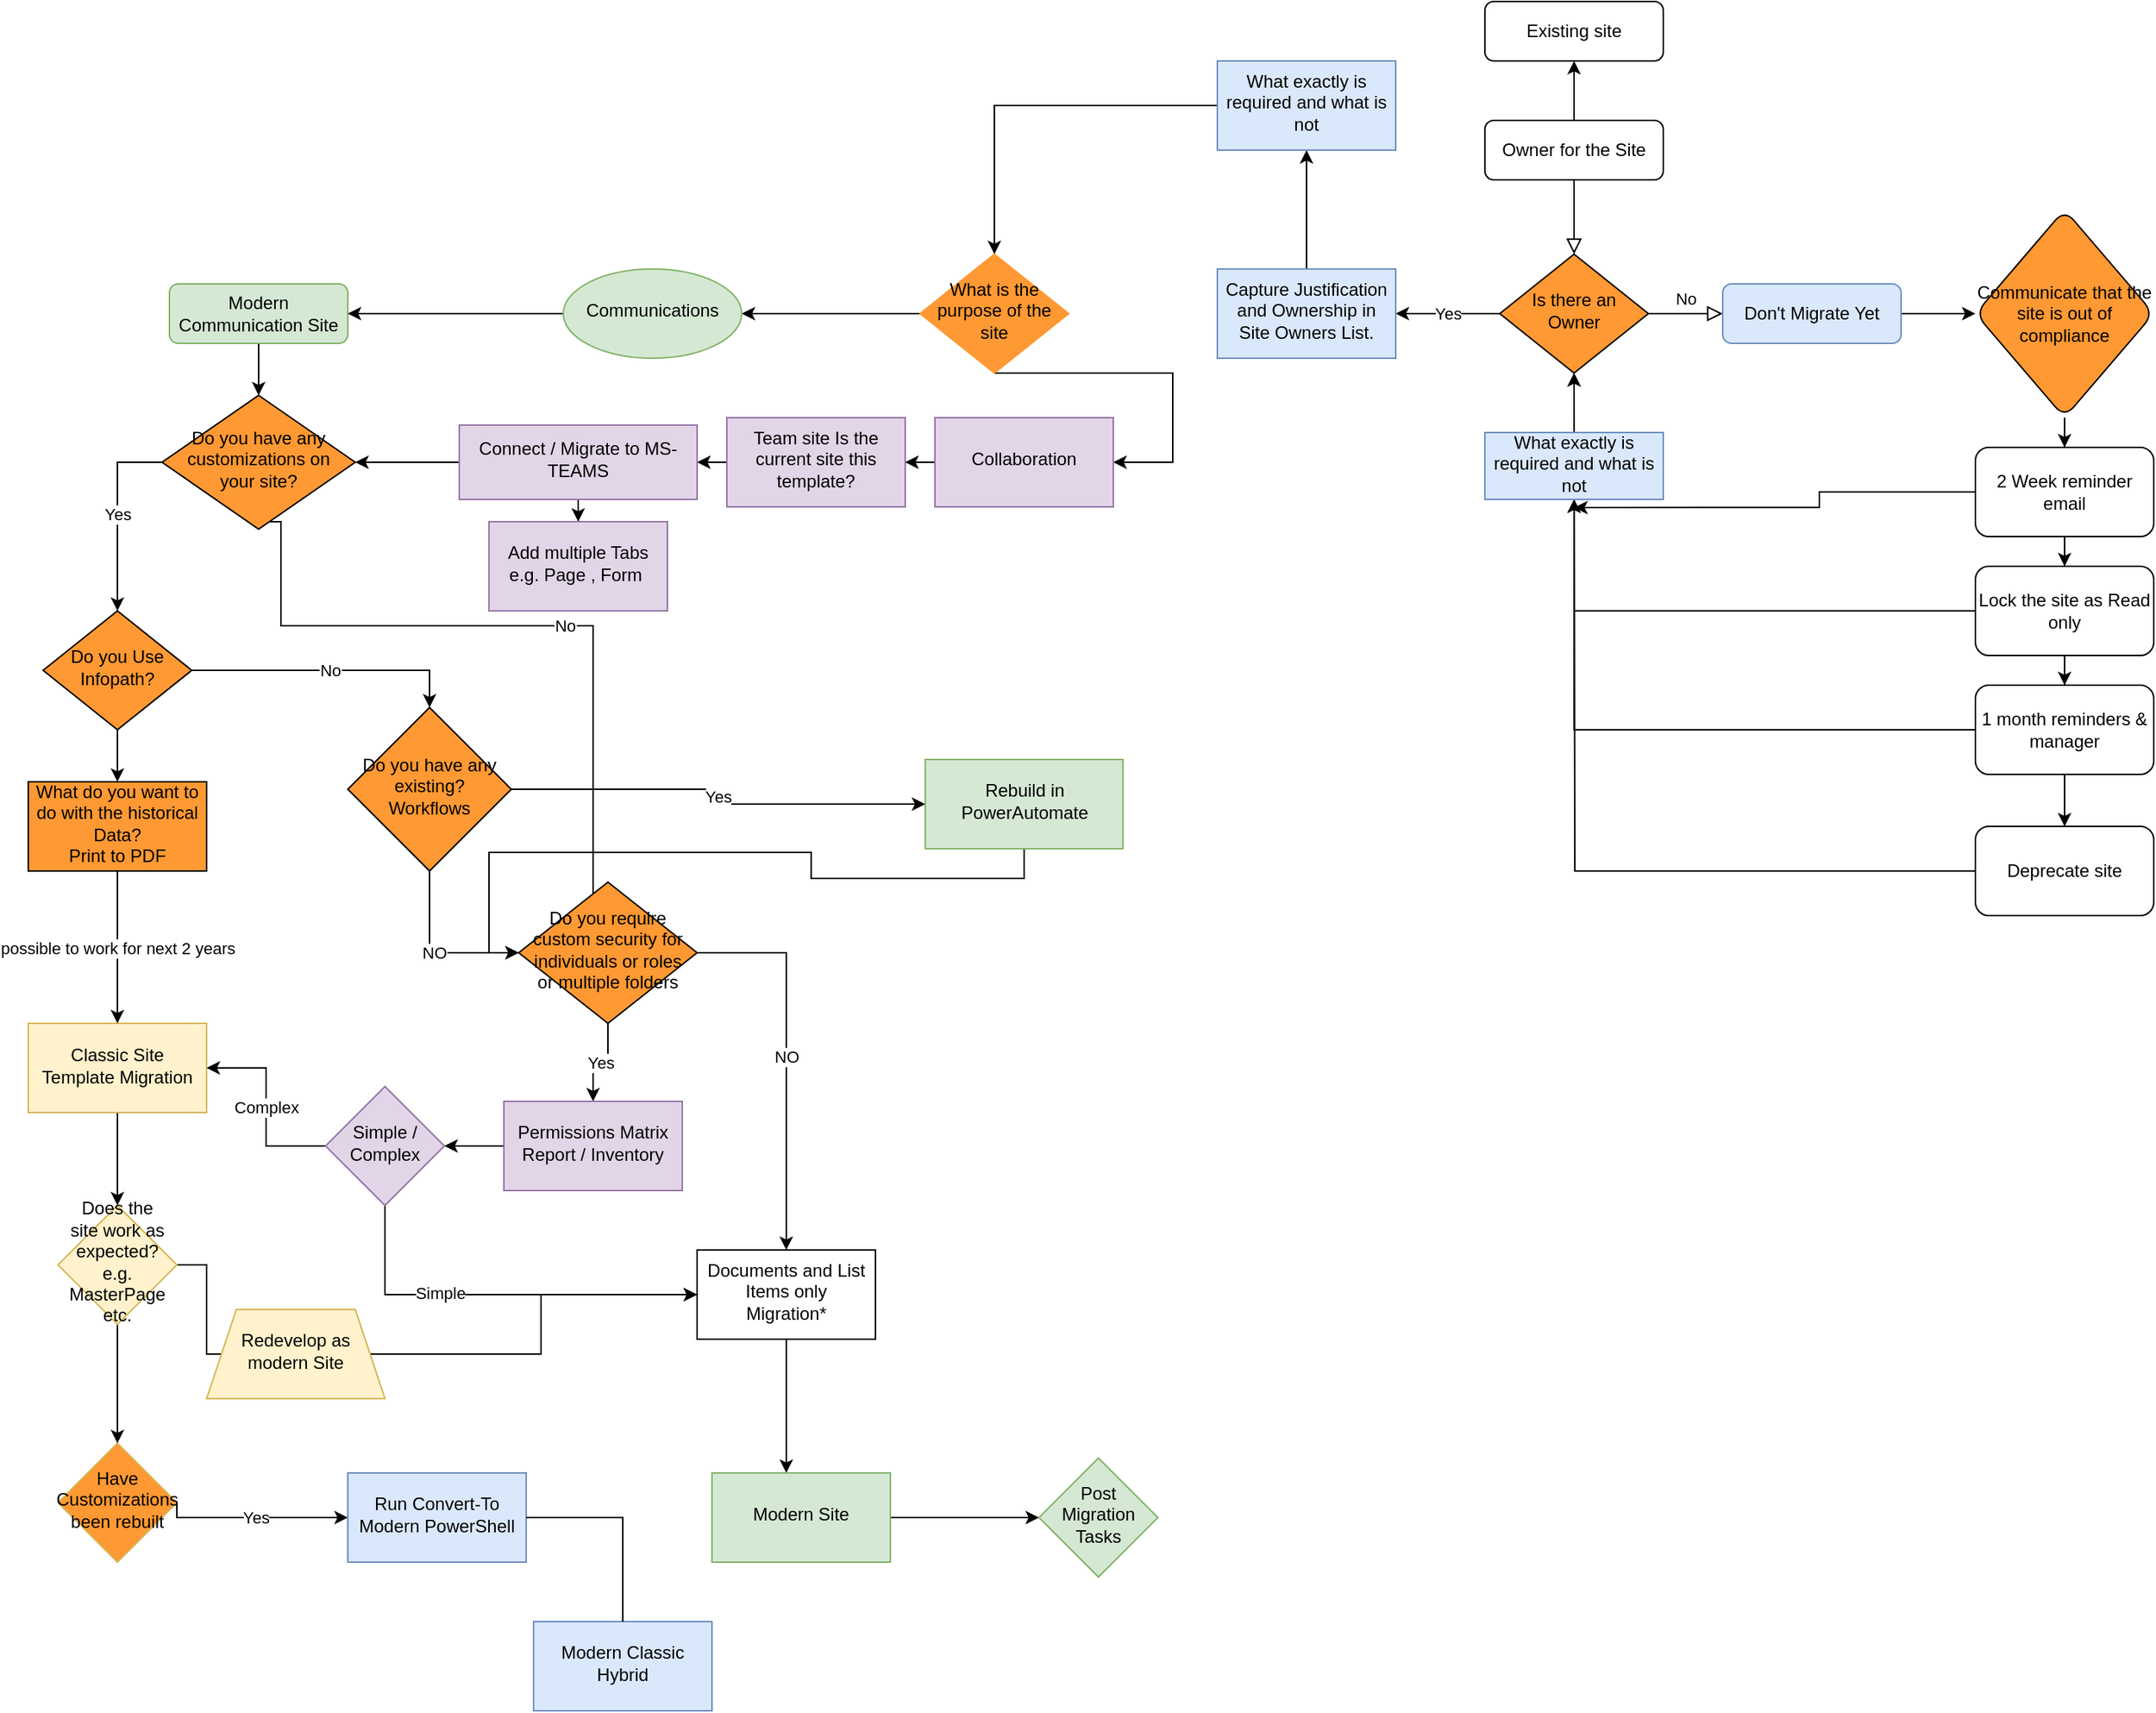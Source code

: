 <mxfile version="20.0.1" type="github">
  <diagram id="C5RBs43oDa-KdzZeNtuy" name="Page-1">
    <mxGraphModel dx="3115" dy="530" grid="1" gridSize="10" guides="1" tooltips="1" connect="1" arrows="1" fold="1" page="1" pageScale="1" pageWidth="827" pageHeight="1169" math="0" shadow="0">
      <root>
        <mxCell id="WIyWlLk6GJQsqaUBKTNV-0" />
        <mxCell id="WIyWlLk6GJQsqaUBKTNV-1" parent="WIyWlLk6GJQsqaUBKTNV-0" />
        <mxCell id="WIyWlLk6GJQsqaUBKTNV-2" value="" style="rounded=0;html=1;jettySize=auto;orthogonalLoop=1;fontSize=11;endArrow=block;endFill=0;endSize=8;strokeWidth=1;shadow=0;labelBackgroundColor=none;edgeStyle=orthogonalEdgeStyle;" parent="WIyWlLk6GJQsqaUBKTNV-1" source="WIyWlLk6GJQsqaUBKTNV-3" target="WIyWlLk6GJQsqaUBKTNV-6" edge="1">
          <mxGeometry relative="1" as="geometry" />
        </mxCell>
        <mxCell id="WFgXaqNdC1Ujew3TNshF-43" value="" style="edgeStyle=orthogonalEdgeStyle;rounded=0;orthogonalLoop=1;jettySize=auto;html=1;" edge="1" parent="WIyWlLk6GJQsqaUBKTNV-1" source="WIyWlLk6GJQsqaUBKTNV-3" target="WFgXaqNdC1Ujew3TNshF-42">
          <mxGeometry relative="1" as="geometry" />
        </mxCell>
        <mxCell id="WIyWlLk6GJQsqaUBKTNV-3" value="Owner for the Site" style="rounded=1;whiteSpace=wrap;html=1;fontSize=12;glass=0;strokeWidth=1;shadow=0;" parent="WIyWlLk6GJQsqaUBKTNV-1" vertex="1">
          <mxGeometry x="160" y="80" width="120" height="40" as="geometry" />
        </mxCell>
        <mxCell id="WIyWlLk6GJQsqaUBKTNV-5" value="No" style="edgeStyle=orthogonalEdgeStyle;rounded=0;html=1;jettySize=auto;orthogonalLoop=1;fontSize=11;endArrow=block;endFill=0;endSize=8;strokeWidth=1;shadow=0;labelBackgroundColor=none;" parent="WIyWlLk6GJQsqaUBKTNV-1" source="WIyWlLk6GJQsqaUBKTNV-6" target="WIyWlLk6GJQsqaUBKTNV-7" edge="1">
          <mxGeometry y="10" relative="1" as="geometry">
            <mxPoint as="offset" />
          </mxGeometry>
        </mxCell>
        <mxCell id="WFgXaqNdC1Ujew3TNshF-25" value="Yes" style="edgeStyle=orthogonalEdgeStyle;rounded=0;orthogonalLoop=1;jettySize=auto;html=1;" edge="1" parent="WIyWlLk6GJQsqaUBKTNV-1" source="WIyWlLk6GJQsqaUBKTNV-6" target="WFgXaqNdC1Ujew3TNshF-24">
          <mxGeometry relative="1" as="geometry" />
        </mxCell>
        <mxCell id="WIyWlLk6GJQsqaUBKTNV-6" value="Is there an Owner" style="rhombus;whiteSpace=wrap;html=1;shadow=0;fontFamily=Helvetica;fontSize=12;align=center;strokeWidth=1;spacing=6;spacingTop=-4;fillColor=#FF9933;fontColor=#000000;" parent="WIyWlLk6GJQsqaUBKTNV-1" vertex="1">
          <mxGeometry x="170" y="170" width="100" height="80" as="geometry" />
        </mxCell>
        <mxCell id="WFgXaqNdC1Ujew3TNshF-27" value="" style="edgeStyle=orthogonalEdgeStyle;rounded=0;orthogonalLoop=1;jettySize=auto;html=1;" edge="1" parent="WIyWlLk6GJQsqaUBKTNV-1" source="WIyWlLk6GJQsqaUBKTNV-7" target="WFgXaqNdC1Ujew3TNshF-26">
          <mxGeometry relative="1" as="geometry" />
        </mxCell>
        <mxCell id="WIyWlLk6GJQsqaUBKTNV-7" value="Don&#39;t Migrate Yet" style="rounded=1;whiteSpace=wrap;html=1;fontSize=12;glass=0;strokeWidth=1;shadow=0;fillColor=#dae8fc;strokeColor=#6c8ebf;" parent="WIyWlLk6GJQsqaUBKTNV-1" vertex="1">
          <mxGeometry x="320" y="190" width="120" height="40" as="geometry" />
        </mxCell>
        <mxCell id="WFgXaqNdC1Ujew3TNshF-46" style="edgeStyle=orthogonalEdgeStyle;rounded=0;orthogonalLoop=1;jettySize=auto;html=1;entryX=0.5;entryY=0;entryDx=0;entryDy=0;" edge="1" parent="WIyWlLk6GJQsqaUBKTNV-1" source="WIyWlLk6GJQsqaUBKTNV-12" target="WFgXaqNdC1Ujew3TNshF-13">
          <mxGeometry relative="1" as="geometry" />
        </mxCell>
        <mxCell id="WIyWlLk6GJQsqaUBKTNV-12" value="Modern Communication Site" style="rounded=1;whiteSpace=wrap;html=1;fontSize=12;glass=0;strokeWidth=1;shadow=0;fillColor=#d5e8d4;strokeColor=#82b366;" parent="WIyWlLk6GJQsqaUBKTNV-1" vertex="1">
          <mxGeometry x="-725" y="190" width="120" height="40" as="geometry" />
        </mxCell>
        <mxCell id="WFgXaqNdC1Ujew3TNshF-108" value="" style="edgeStyle=orthogonalEdgeStyle;rounded=0;orthogonalLoop=1;jettySize=auto;html=1;fontColor=#000000;" edge="1" parent="WIyWlLk6GJQsqaUBKTNV-1" source="WFgXaqNdC1Ujew3TNshF-0" target="WFgXaqNdC1Ujew3TNshF-107">
          <mxGeometry relative="1" as="geometry" />
        </mxCell>
        <mxCell id="WFgXaqNdC1Ujew3TNshF-0" value="Classic Site Template Migration" style="whiteSpace=wrap;html=1;shadow=0;strokeWidth=1;spacing=6;spacingTop=-4;fillColor=#fff2cc;strokeColor=#d6b656;" vertex="1" parent="WIyWlLk6GJQsqaUBKTNV-1">
          <mxGeometry x="-820" y="687.5" width="120" height="60" as="geometry" />
        </mxCell>
        <mxCell id="WFgXaqNdC1Ujew3TNshF-50" value="No" style="edgeStyle=orthogonalEdgeStyle;rounded=0;orthogonalLoop=1;jettySize=auto;html=1;exitX=1;exitY=0.5;exitDx=0;exitDy=0;entryX=0.5;entryY=0;entryDx=0;entryDy=0;" edge="1" parent="WIyWlLk6GJQsqaUBKTNV-1" source="WFgXaqNdC1Ujew3TNshF-4" target="WFgXaqNdC1Ujew3TNshF-19">
          <mxGeometry relative="1" as="geometry" />
        </mxCell>
        <mxCell id="WFgXaqNdC1Ujew3TNshF-120" value="" style="edgeStyle=orthogonalEdgeStyle;rounded=0;orthogonalLoop=1;jettySize=auto;html=1;fontColor=#000000;" edge="1" parent="WIyWlLk6GJQsqaUBKTNV-1" source="WFgXaqNdC1Ujew3TNshF-4" target="WFgXaqNdC1Ujew3TNshF-119">
          <mxGeometry relative="1" as="geometry" />
        </mxCell>
        <mxCell id="WFgXaqNdC1Ujew3TNshF-4" value="Do you Use Infopath?" style="rhombus;whiteSpace=wrap;html=1;shadow=0;fontFamily=Helvetica;fontSize=12;align=center;strokeWidth=1;spacing=6;spacingTop=-4;fillColor=#FF9933;fontColor=#000000;" vertex="1" parent="WIyWlLk6GJQsqaUBKTNV-1">
          <mxGeometry x="-810" y="410" width="100" height="80" as="geometry" />
        </mxCell>
        <mxCell id="WFgXaqNdC1Ujew3TNshF-15" value="Yes" style="edgeStyle=orthogonalEdgeStyle;rounded=0;orthogonalLoop=1;jettySize=auto;html=1;entryX=0.5;entryY=0;entryDx=0;entryDy=0;exitX=0;exitY=0.5;exitDx=0;exitDy=0;" edge="1" parent="WIyWlLk6GJQsqaUBKTNV-1" source="WFgXaqNdC1Ujew3TNshF-13" target="WFgXaqNdC1Ujew3TNshF-4">
          <mxGeometry relative="1" as="geometry">
            <mxPoint x="-360" y="680" as="targetPoint" />
          </mxGeometry>
        </mxCell>
        <mxCell id="WFgXaqNdC1Ujew3TNshF-56" value="No" style="edgeStyle=orthogonalEdgeStyle;rounded=0;orthogonalLoop=1;jettySize=auto;html=1;exitX=0.5;exitY=1;exitDx=0;exitDy=0;entryX=1;entryY=0;entryDx=0;entryDy=0;" edge="1" parent="WIyWlLk6GJQsqaUBKTNV-1" source="WFgXaqNdC1Ujew3TNshF-13" target="WFgXaqNdC1Ujew3TNshF-55">
          <mxGeometry relative="1" as="geometry">
            <Array as="points">
              <mxPoint x="-665" y="350" />
              <mxPoint x="-650" y="350" />
              <mxPoint x="-650" y="420" />
              <mxPoint x="-440" y="420" />
              <mxPoint x="-440" y="629" />
            </Array>
          </mxGeometry>
        </mxCell>
        <mxCell id="WFgXaqNdC1Ujew3TNshF-13" value="Do you have any customizations on your site?" style="rhombus;whiteSpace=wrap;html=1;shadow=0;fontFamily=Helvetica;fontSize=12;align=center;strokeWidth=1;spacing=6;spacingTop=-4;fillColor=#FF9933;fontColor=#000000;" vertex="1" parent="WIyWlLk6GJQsqaUBKTNV-1">
          <mxGeometry x="-730" y="265" width="130" height="90" as="geometry" />
        </mxCell>
        <mxCell id="WFgXaqNdC1Ujew3TNshF-93" value="Yes" style="edgeStyle=orthogonalEdgeStyle;rounded=0;orthogonalLoop=1;jettySize=auto;html=1;exitX=1;exitY=0.5;exitDx=0;exitDy=0;fontColor=#000000;" edge="1" parent="WIyWlLk6GJQsqaUBKTNV-1" source="WFgXaqNdC1Ujew3TNshF-19" target="WFgXaqNdC1Ujew3TNshF-52">
          <mxGeometry relative="1" as="geometry" />
        </mxCell>
        <mxCell id="WFgXaqNdC1Ujew3TNshF-94" value="NO" style="edgeStyle=orthogonalEdgeStyle;rounded=0;orthogonalLoop=1;jettySize=auto;html=1;exitX=0.5;exitY=1;exitDx=0;exitDy=0;entryX=0;entryY=0.5;entryDx=0;entryDy=0;fontColor=#000000;" edge="1" parent="WIyWlLk6GJQsqaUBKTNV-1" source="WFgXaqNdC1Ujew3TNshF-19" target="WFgXaqNdC1Ujew3TNshF-55">
          <mxGeometry relative="1" as="geometry" />
        </mxCell>
        <mxCell id="WFgXaqNdC1Ujew3TNshF-19" value="Do you have any existing? Workflows" style="rhombus;whiteSpace=wrap;html=1;shadow=0;fontFamily=Helvetica;fontSize=12;align=center;strokeWidth=1;spacing=6;spacingTop=-4;fillColor=#FF9933;fontColor=#000000;" vertex="1" parent="WIyWlLk6GJQsqaUBKTNV-1">
          <mxGeometry x="-605" y="475" width="110" height="110" as="geometry" />
        </mxCell>
        <mxCell id="WFgXaqNdC1Ujew3TNshF-117" value="" style="edgeStyle=orthogonalEdgeStyle;rounded=0;orthogonalLoop=1;jettySize=auto;html=1;fontColor=#000000;" edge="1" parent="WIyWlLk6GJQsqaUBKTNV-1" source="WFgXaqNdC1Ujew3TNshF-24" target="WFgXaqNdC1Ujew3TNshF-116">
          <mxGeometry relative="1" as="geometry" />
        </mxCell>
        <mxCell id="WFgXaqNdC1Ujew3TNshF-24" value="Capture Justification and Ownership in Site Owners List." style="whiteSpace=wrap;html=1;shadow=0;strokeWidth=1;spacing=6;spacingTop=-4;fillColor=#dae8fc;strokeColor=#6c8ebf;" vertex="1" parent="WIyWlLk6GJQsqaUBKTNV-1">
          <mxGeometry x="-20" y="180" width="120" height="60" as="geometry" />
        </mxCell>
        <mxCell id="WFgXaqNdC1Ujew3TNshF-35" value="" style="edgeStyle=orthogonalEdgeStyle;rounded=0;orthogonalLoop=1;jettySize=auto;html=1;" edge="1" parent="WIyWlLk6GJQsqaUBKTNV-1" source="WFgXaqNdC1Ujew3TNshF-26" target="WFgXaqNdC1Ujew3TNshF-34">
          <mxGeometry relative="1" as="geometry" />
        </mxCell>
        <mxCell id="WFgXaqNdC1Ujew3TNshF-26" value="Communicate that the site is out of compliance" style="rhombus;whiteSpace=wrap;html=1;rounded=1;glass=0;strokeWidth=1;shadow=0;fillColor=#FF9933;fontColor=#000000;" vertex="1" parent="WIyWlLk6GJQsqaUBKTNV-1">
          <mxGeometry x="490" y="140" width="120" height="140" as="geometry" />
        </mxCell>
        <mxCell id="WFgXaqNdC1Ujew3TNshF-31" value="" style="edgeStyle=orthogonalEdgeStyle;rounded=0;orthogonalLoop=1;jettySize=auto;html=1;" edge="1" parent="WIyWlLk6GJQsqaUBKTNV-1" source="WFgXaqNdC1Ujew3TNshF-28" target="WFgXaqNdC1Ujew3TNshF-30">
          <mxGeometry relative="1" as="geometry" />
        </mxCell>
        <mxCell id="WFgXaqNdC1Ujew3TNshF-33" value="" style="edgeStyle=orthogonalEdgeStyle;rounded=0;orthogonalLoop=1;jettySize=auto;html=1;" edge="1" parent="WIyWlLk6GJQsqaUBKTNV-1" source="WFgXaqNdC1Ujew3TNshF-28" target="WFgXaqNdC1Ujew3TNshF-32">
          <mxGeometry relative="1" as="geometry">
            <Array as="points">
              <mxPoint x="-50" y="250" />
            </Array>
          </mxGeometry>
        </mxCell>
        <mxCell id="WFgXaqNdC1Ujew3TNshF-28" value="What is the purpose of the site" style="rhombus;whiteSpace=wrap;html=1;shadow=0;strokeWidth=1;spacing=6;spacingTop=-4;strokeColor=#FF9933;fillColor=#FF9933;fontColor=#000000;" vertex="1" parent="WIyWlLk6GJQsqaUBKTNV-1">
          <mxGeometry x="-220" y="170" width="100" height="80" as="geometry" />
        </mxCell>
        <mxCell id="WFgXaqNdC1Ujew3TNshF-45" style="edgeStyle=orthogonalEdgeStyle;rounded=0;orthogonalLoop=1;jettySize=auto;html=1;" edge="1" parent="WIyWlLk6GJQsqaUBKTNV-1" source="WFgXaqNdC1Ujew3TNshF-30" target="WIyWlLk6GJQsqaUBKTNV-12">
          <mxGeometry relative="1" as="geometry">
            <mxPoint x="-500" y="410" as="targetPoint" />
          </mxGeometry>
        </mxCell>
        <mxCell id="WFgXaqNdC1Ujew3TNshF-30" value="Communications" style="ellipse;whiteSpace=wrap;html=1;shadow=0;strokeWidth=1;spacing=6;spacingTop=-4;fillColor=#d5e8d4;strokeColor=#82b366;" vertex="1" parent="WIyWlLk6GJQsqaUBKTNV-1">
          <mxGeometry x="-460" y="180" width="120" height="60" as="geometry" />
        </mxCell>
        <mxCell id="WFgXaqNdC1Ujew3TNshF-48" value="" style="edgeStyle=orthogonalEdgeStyle;rounded=0;orthogonalLoop=1;jettySize=auto;html=1;" edge="1" parent="WIyWlLk6GJQsqaUBKTNV-1" source="WFgXaqNdC1Ujew3TNshF-32" target="WFgXaqNdC1Ujew3TNshF-47">
          <mxGeometry relative="1" as="geometry" />
        </mxCell>
        <mxCell id="WFgXaqNdC1Ujew3TNshF-32" value="Collaboration" style="whiteSpace=wrap;html=1;shadow=0;strokeWidth=1;spacing=6;spacingTop=-4;fillColor=#e1d5e7;strokeColor=#9673a6;" vertex="1" parent="WIyWlLk6GJQsqaUBKTNV-1">
          <mxGeometry x="-210" y="280" width="120" height="60" as="geometry" />
        </mxCell>
        <mxCell id="WFgXaqNdC1Ujew3TNshF-37" value="" style="edgeStyle=orthogonalEdgeStyle;rounded=0;orthogonalLoop=1;jettySize=auto;html=1;" edge="1" parent="WIyWlLk6GJQsqaUBKTNV-1" source="WFgXaqNdC1Ujew3TNshF-34" target="WFgXaqNdC1Ujew3TNshF-36">
          <mxGeometry relative="1" as="geometry" />
        </mxCell>
        <mxCell id="WFgXaqNdC1Ujew3TNshF-95" style="edgeStyle=orthogonalEdgeStyle;rounded=0;orthogonalLoop=1;jettySize=auto;html=1;exitX=0;exitY=0.5;exitDx=0;exitDy=0;entryX=0.501;entryY=1.121;entryDx=0;entryDy=0;fontColor=#000000;entryPerimeter=0;" edge="1" parent="WIyWlLk6GJQsqaUBKTNV-1" source="WFgXaqNdC1Ujew3TNshF-34" target="WFgXaqNdC1Ujew3TNshF-125">
          <mxGeometry relative="1" as="geometry" />
        </mxCell>
        <mxCell id="WFgXaqNdC1Ujew3TNshF-34" value="2 Week reminder email" style="whiteSpace=wrap;html=1;rounded=1;glass=0;strokeWidth=1;shadow=0;" vertex="1" parent="WIyWlLk6GJQsqaUBKTNV-1">
          <mxGeometry x="490" y="300" width="120" height="60" as="geometry" />
        </mxCell>
        <mxCell id="WFgXaqNdC1Ujew3TNshF-39" value="" style="edgeStyle=orthogonalEdgeStyle;rounded=0;orthogonalLoop=1;jettySize=auto;html=1;" edge="1" parent="WIyWlLk6GJQsqaUBKTNV-1" source="WFgXaqNdC1Ujew3TNshF-36" target="WFgXaqNdC1Ujew3TNshF-38">
          <mxGeometry relative="1" as="geometry" />
        </mxCell>
        <mxCell id="WFgXaqNdC1Ujew3TNshF-96" style="edgeStyle=orthogonalEdgeStyle;rounded=0;orthogonalLoop=1;jettySize=auto;html=1;exitX=0;exitY=0.5;exitDx=0;exitDy=0;fontColor=#000000;entryX=0.5;entryY=1;entryDx=0;entryDy=0;" edge="1" parent="WIyWlLk6GJQsqaUBKTNV-1" source="WFgXaqNdC1Ujew3TNshF-36" target="WFgXaqNdC1Ujew3TNshF-125">
          <mxGeometry relative="1" as="geometry">
            <mxPoint x="220" y="250" as="targetPoint" />
          </mxGeometry>
        </mxCell>
        <mxCell id="WFgXaqNdC1Ujew3TNshF-36" value="Lock the site as Read only" style="whiteSpace=wrap;html=1;rounded=1;glass=0;strokeWidth=1;shadow=0;" vertex="1" parent="WIyWlLk6GJQsqaUBKTNV-1">
          <mxGeometry x="490" y="380" width="120" height="60" as="geometry" />
        </mxCell>
        <mxCell id="WFgXaqNdC1Ujew3TNshF-41" value="" style="edgeStyle=orthogonalEdgeStyle;rounded=0;orthogonalLoop=1;jettySize=auto;html=1;" edge="1" parent="WIyWlLk6GJQsqaUBKTNV-1" source="WFgXaqNdC1Ujew3TNshF-38" target="WFgXaqNdC1Ujew3TNshF-40">
          <mxGeometry relative="1" as="geometry" />
        </mxCell>
        <mxCell id="WFgXaqNdC1Ujew3TNshF-97" style="edgeStyle=orthogonalEdgeStyle;rounded=0;orthogonalLoop=1;jettySize=auto;html=1;exitX=0;exitY=0.5;exitDx=0;exitDy=0;entryX=0.5;entryY=1;entryDx=0;entryDy=0;fontColor=#000000;" edge="1" parent="WIyWlLk6GJQsqaUBKTNV-1" source="WFgXaqNdC1Ujew3TNshF-38" target="WFgXaqNdC1Ujew3TNshF-125">
          <mxGeometry relative="1" as="geometry" />
        </mxCell>
        <mxCell id="WFgXaqNdC1Ujew3TNshF-38" value="1 month reminders &amp;amp; manager" style="whiteSpace=wrap;html=1;rounded=1;glass=0;strokeWidth=1;shadow=0;" vertex="1" parent="WIyWlLk6GJQsqaUBKTNV-1">
          <mxGeometry x="490" y="460" width="120" height="60" as="geometry" />
        </mxCell>
        <mxCell id="WFgXaqNdC1Ujew3TNshF-128" style="edgeStyle=orthogonalEdgeStyle;rounded=0;orthogonalLoop=1;jettySize=auto;html=1;exitX=0;exitY=0.5;exitDx=0;exitDy=0;fontColor=#000000;" edge="1" parent="WIyWlLk6GJQsqaUBKTNV-1" source="WFgXaqNdC1Ujew3TNshF-40">
          <mxGeometry relative="1" as="geometry">
            <mxPoint x="220" y="250" as="targetPoint" />
          </mxGeometry>
        </mxCell>
        <mxCell id="WFgXaqNdC1Ujew3TNshF-40" value="Deprecate site" style="whiteSpace=wrap;html=1;rounded=1;glass=0;strokeWidth=1;shadow=0;" vertex="1" parent="WIyWlLk6GJQsqaUBKTNV-1">
          <mxGeometry x="490" y="555" width="120" height="60" as="geometry" />
        </mxCell>
        <mxCell id="WFgXaqNdC1Ujew3TNshF-42" value="Existing site" style="rounded=1;whiteSpace=wrap;html=1;fontSize=12;glass=0;strokeWidth=1;shadow=0;" vertex="1" parent="WIyWlLk6GJQsqaUBKTNV-1">
          <mxGeometry x="160" width="120" height="40" as="geometry" />
        </mxCell>
        <mxCell id="WFgXaqNdC1Ujew3TNshF-103" style="edgeStyle=orthogonalEdgeStyle;rounded=0;orthogonalLoop=1;jettySize=auto;html=1;exitX=0;exitY=0.5;exitDx=0;exitDy=0;entryX=1;entryY=0.5;entryDx=0;entryDy=0;fontColor=#000000;" edge="1" parent="WIyWlLk6GJQsqaUBKTNV-1" source="WFgXaqNdC1Ujew3TNshF-47" target="WFgXaqNdC1Ujew3TNshF-100">
          <mxGeometry relative="1" as="geometry" />
        </mxCell>
        <mxCell id="WFgXaqNdC1Ujew3TNshF-47" value="Team site Is the current site this template?" style="whiteSpace=wrap;html=1;shadow=0;strokeWidth=1;spacing=6;spacingTop=-4;fillColor=#e1d5e7;strokeColor=#9673a6;" vertex="1" parent="WIyWlLk6GJQsqaUBKTNV-1">
          <mxGeometry x="-350" y="280" width="120" height="60" as="geometry" />
        </mxCell>
        <mxCell id="WFgXaqNdC1Ujew3TNshF-92" style="edgeStyle=orthogonalEdgeStyle;rounded=0;orthogonalLoop=1;jettySize=auto;html=1;exitX=0.5;exitY=1;exitDx=0;exitDy=0;fontColor=#000000;entryX=0;entryY=0.5;entryDx=0;entryDy=0;" edge="1" parent="WIyWlLk6GJQsqaUBKTNV-1" source="WFgXaqNdC1Ujew3TNshF-52" target="WFgXaqNdC1Ujew3TNshF-55">
          <mxGeometry relative="1" as="geometry" />
        </mxCell>
        <mxCell id="WFgXaqNdC1Ujew3TNshF-52" value="Rebuild in PowerAutomate" style="whiteSpace=wrap;html=1;shadow=0;strokeWidth=1;spacing=6;spacingTop=-4;fillColor=#d5e8d4;strokeColor=#82b366;" vertex="1" parent="WIyWlLk6GJQsqaUBKTNV-1">
          <mxGeometry x="-216.5" y="510" width="133" height="60" as="geometry" />
        </mxCell>
        <mxCell id="WFgXaqNdC1Ujew3TNshF-60" value="Yes" style="edgeStyle=orthogonalEdgeStyle;rounded=0;orthogonalLoop=1;jettySize=auto;html=1;" edge="1" parent="WIyWlLk6GJQsqaUBKTNV-1" source="WFgXaqNdC1Ujew3TNshF-55" target="WFgXaqNdC1Ujew3TNshF-59">
          <mxGeometry relative="1" as="geometry" />
        </mxCell>
        <mxCell id="WFgXaqNdC1Ujew3TNshF-75" value="NO" style="edgeStyle=orthogonalEdgeStyle;rounded=0;orthogonalLoop=1;jettySize=auto;html=1;fontColor=#000000;exitX=1;exitY=0.5;exitDx=0;exitDy=0;" edge="1" parent="WIyWlLk6GJQsqaUBKTNV-1" source="WFgXaqNdC1Ujew3TNshF-55" target="WFgXaqNdC1Ujew3TNshF-74">
          <mxGeometry relative="1" as="geometry" />
        </mxCell>
        <mxCell id="WFgXaqNdC1Ujew3TNshF-55" value="Do you require custom security for individuals or roles or multiple folders" style="rhombus;whiteSpace=wrap;html=1;shadow=0;strokeWidth=1;spacing=6;spacingTop=-4;fillColor=#FF9933;fontColor=#000000;" vertex="1" parent="WIyWlLk6GJQsqaUBKTNV-1">
          <mxGeometry x="-490" y="592.5" width="120" height="95" as="geometry" />
        </mxCell>
        <mxCell id="WFgXaqNdC1Ujew3TNshF-86" value="" style="edgeStyle=orthogonalEdgeStyle;rounded=0;orthogonalLoop=1;jettySize=auto;html=1;fontColor=#000000;" edge="1" parent="WIyWlLk6GJQsqaUBKTNV-1" source="WFgXaqNdC1Ujew3TNshF-59" target="WFgXaqNdC1Ujew3TNshF-85">
          <mxGeometry relative="1" as="geometry" />
        </mxCell>
        <mxCell id="WFgXaqNdC1Ujew3TNshF-59" value="Permissions Matrix Report / Inventory" style="whiteSpace=wrap;html=1;shadow=0;strokeWidth=1;spacing=6;spacingTop=-4;fillColor=#e1d5e7;strokeColor=#9673a6;" vertex="1" parent="WIyWlLk6GJQsqaUBKTNV-1">
          <mxGeometry x="-500" y="740" width="120" height="60" as="geometry" />
        </mxCell>
        <mxCell id="WFgXaqNdC1Ujew3TNshF-78" value="" style="edgeStyle=orthogonalEdgeStyle;rounded=0;orthogonalLoop=1;jettySize=auto;html=1;fontColor=#000000;" edge="1" parent="WIyWlLk6GJQsqaUBKTNV-1" source="WFgXaqNdC1Ujew3TNshF-74" target="WFgXaqNdC1Ujew3TNshF-77">
          <mxGeometry relative="1" as="geometry">
            <Array as="points">
              <mxPoint x="-310" y="960" />
              <mxPoint x="-310" y="960" />
            </Array>
          </mxGeometry>
        </mxCell>
        <mxCell id="WFgXaqNdC1Ujew3TNshF-74" value="Documents and List Items only Migration*" style="whiteSpace=wrap;html=1;fillColor=#FFFFFF;fontColor=#000000;shadow=0;strokeWidth=1;spacing=6;spacingTop=-4;" vertex="1" parent="WIyWlLk6GJQsqaUBKTNV-1">
          <mxGeometry x="-370" y="840" width="120" height="60" as="geometry" />
        </mxCell>
        <mxCell id="WFgXaqNdC1Ujew3TNshF-99" value="" style="edgeStyle=orthogonalEdgeStyle;rounded=0;orthogonalLoop=1;jettySize=auto;html=1;fontColor=#000000;" edge="1" parent="WIyWlLk6GJQsqaUBKTNV-1" source="WFgXaqNdC1Ujew3TNshF-77" target="WFgXaqNdC1Ujew3TNshF-98">
          <mxGeometry relative="1" as="geometry" />
        </mxCell>
        <mxCell id="WFgXaqNdC1Ujew3TNshF-77" value="Modern Site" style="whiteSpace=wrap;html=1;fillColor=#d5e8d4;shadow=0;strokeWidth=1;spacing=6;spacingTop=-4;strokeColor=#82b366;" vertex="1" parent="WIyWlLk6GJQsqaUBKTNV-1">
          <mxGeometry x="-360" y="990" width="120" height="60" as="geometry" />
        </mxCell>
        <mxCell id="WFgXaqNdC1Ujew3TNshF-84" value="Yes" style="edgeStyle=orthogonalEdgeStyle;rounded=0;orthogonalLoop=1;jettySize=auto;html=1;fontColor=#000000;exitX=1;exitY=0.5;exitDx=0;exitDy=0;" edge="1" parent="WIyWlLk6GJQsqaUBKTNV-1" source="WFgXaqNdC1Ujew3TNshF-80" target="WFgXaqNdC1Ujew3TNshF-83">
          <mxGeometry relative="1" as="geometry">
            <Array as="points">
              <mxPoint x="-720" y="1020" />
            </Array>
          </mxGeometry>
        </mxCell>
        <mxCell id="WFgXaqNdC1Ujew3TNshF-80" value="Have Customizations been rebuilt" style="rhombus;whiteSpace=wrap;html=1;fillColor=#FF9933;strokeColor=#d6b656;shadow=0;strokeWidth=1;spacing=6;spacingTop=-4;" vertex="1" parent="WIyWlLk6GJQsqaUBKTNV-1">
          <mxGeometry x="-800" y="970" width="80" height="80" as="geometry" />
        </mxCell>
        <mxCell id="WFgXaqNdC1Ujew3TNshF-83" value="Run Convert-To Modern PowerShell" style="whiteSpace=wrap;html=1;fillColor=#dae8fc;strokeColor=#6c8ebf;shadow=0;strokeWidth=1;spacing=6;spacingTop=-4;" vertex="1" parent="WIyWlLk6GJQsqaUBKTNV-1">
          <mxGeometry x="-605" y="990" width="120" height="60" as="geometry" />
        </mxCell>
        <mxCell id="WFgXaqNdC1Ujew3TNshF-87" value="Complex" style="edgeStyle=orthogonalEdgeStyle;rounded=0;orthogonalLoop=1;jettySize=auto;html=1;exitX=0;exitY=0.5;exitDx=0;exitDy=0;entryX=1;entryY=0.5;entryDx=0;entryDy=0;fontColor=#000000;" edge="1" parent="WIyWlLk6GJQsqaUBKTNV-1" source="WFgXaqNdC1Ujew3TNshF-85" target="WFgXaqNdC1Ujew3TNshF-0">
          <mxGeometry relative="1" as="geometry" />
        </mxCell>
        <mxCell id="WFgXaqNdC1Ujew3TNshF-88" style="edgeStyle=orthogonalEdgeStyle;rounded=0;orthogonalLoop=1;jettySize=auto;html=1;exitX=0.5;exitY=1;exitDx=0;exitDy=0;fontColor=#000000;entryX=0;entryY=0.5;entryDx=0;entryDy=0;" edge="1" parent="WIyWlLk6GJQsqaUBKTNV-1" source="WFgXaqNdC1Ujew3TNshF-85" target="WFgXaqNdC1Ujew3TNshF-74">
          <mxGeometry relative="1" as="geometry" />
        </mxCell>
        <mxCell id="WFgXaqNdC1Ujew3TNshF-89" value="Simple" style="edgeLabel;html=1;align=center;verticalAlign=middle;resizable=0;points=[];fontColor=#000000;" vertex="1" connectable="0" parent="WFgXaqNdC1Ujew3TNshF-88">
          <mxGeometry x="-0.291" y="1" relative="1" as="geometry">
            <mxPoint x="1" as="offset" />
          </mxGeometry>
        </mxCell>
        <mxCell id="WFgXaqNdC1Ujew3TNshF-85" value="Simple / Complex" style="rhombus;whiteSpace=wrap;html=1;fillColor=#e1d5e7;strokeColor=#9673a6;shadow=0;strokeWidth=1;spacing=6;spacingTop=-4;" vertex="1" parent="WIyWlLk6GJQsqaUBKTNV-1">
          <mxGeometry x="-620" y="730" width="80" height="80" as="geometry" />
        </mxCell>
        <mxCell id="WFgXaqNdC1Ujew3TNshF-98" value="Post Migration Tasks" style="rhombus;whiteSpace=wrap;html=1;fillColor=#d5e8d4;strokeColor=#82b366;shadow=0;strokeWidth=1;spacing=6;spacingTop=-4;" vertex="1" parent="WIyWlLk6GJQsqaUBKTNV-1">
          <mxGeometry x="-140" y="980" width="80" height="80" as="geometry" />
        </mxCell>
        <mxCell id="WFgXaqNdC1Ujew3TNshF-104" style="edgeStyle=orthogonalEdgeStyle;rounded=0;orthogonalLoop=1;jettySize=auto;html=1;exitX=0;exitY=0.5;exitDx=0;exitDy=0;entryX=1;entryY=0.5;entryDx=0;entryDy=0;fontColor=#000000;" edge="1" parent="WIyWlLk6GJQsqaUBKTNV-1" source="WFgXaqNdC1Ujew3TNshF-100" target="WFgXaqNdC1Ujew3TNshF-13">
          <mxGeometry relative="1" as="geometry" />
        </mxCell>
        <mxCell id="WFgXaqNdC1Ujew3TNshF-106" value="" style="edgeStyle=orthogonalEdgeStyle;rounded=0;orthogonalLoop=1;jettySize=auto;html=1;fontColor=#000000;" edge="1" parent="WIyWlLk6GJQsqaUBKTNV-1" source="WFgXaqNdC1Ujew3TNshF-100" target="WFgXaqNdC1Ujew3TNshF-105">
          <mxGeometry relative="1" as="geometry" />
        </mxCell>
        <mxCell id="WFgXaqNdC1Ujew3TNshF-100" value="Connect / Migrate to MS-TEAMS" style="whiteSpace=wrap;html=1;fillColor=#e1d5e7;strokeColor=#9673a6;shadow=0;strokeWidth=1;spacing=6;spacingTop=-4;" vertex="1" parent="WIyWlLk6GJQsqaUBKTNV-1">
          <mxGeometry x="-530" y="285" width="160" height="50" as="geometry" />
        </mxCell>
        <mxCell id="WFgXaqNdC1Ujew3TNshF-105" value="Add multiple Tabs e.g. Page , Form&amp;nbsp;" style="whiteSpace=wrap;html=1;fillColor=#e1d5e7;strokeColor=#9673a6;shadow=0;strokeWidth=1;spacing=6;spacingTop=-4;" vertex="1" parent="WIyWlLk6GJQsqaUBKTNV-1">
          <mxGeometry x="-510" y="350" width="120" height="60" as="geometry" />
        </mxCell>
        <mxCell id="WFgXaqNdC1Ujew3TNshF-112" value="" style="edgeStyle=orthogonalEdgeStyle;rounded=0;orthogonalLoop=1;jettySize=auto;html=1;fontColor=#000000;" edge="1" parent="WIyWlLk6GJQsqaUBKTNV-1" source="WFgXaqNdC1Ujew3TNshF-107" target="WFgXaqNdC1Ujew3TNshF-111">
          <mxGeometry relative="1" as="geometry" />
        </mxCell>
        <mxCell id="WFgXaqNdC1Ujew3TNshF-114" style="edgeStyle=orthogonalEdgeStyle;rounded=0;orthogonalLoop=1;jettySize=auto;html=1;exitX=0.5;exitY=1;exitDx=0;exitDy=0;entryX=0.5;entryY=0;entryDx=0;entryDy=0;fontColor=#000000;" edge="1" parent="WIyWlLk6GJQsqaUBKTNV-1" source="WFgXaqNdC1Ujew3TNshF-107" target="WFgXaqNdC1Ujew3TNshF-80">
          <mxGeometry relative="1" as="geometry" />
        </mxCell>
        <mxCell id="WFgXaqNdC1Ujew3TNshF-107" value="Does the site work as expected?&lt;br&gt;e.g. MasterPage etc." style="rhombus;whiteSpace=wrap;html=1;fillColor=#fff2cc;strokeColor=#d6b656;shadow=0;strokeWidth=1;spacing=6;spacingTop=-4;" vertex="1" parent="WIyWlLk6GJQsqaUBKTNV-1">
          <mxGeometry x="-800" y="810" width="80" height="80" as="geometry" />
        </mxCell>
        <mxCell id="WFgXaqNdC1Ujew3TNshF-115" style="edgeStyle=orthogonalEdgeStyle;rounded=0;orthogonalLoop=1;jettySize=auto;html=1;entryX=0;entryY=0.5;entryDx=0;entryDy=0;fontColor=#000000;" edge="1" parent="WIyWlLk6GJQsqaUBKTNV-1" source="WFgXaqNdC1Ujew3TNshF-111" target="WFgXaqNdC1Ujew3TNshF-74">
          <mxGeometry relative="1" as="geometry" />
        </mxCell>
        <mxCell id="WFgXaqNdC1Ujew3TNshF-111" value="Redevelop as modern Site" style="shape=trapezoid;perimeter=trapezoidPerimeter;whiteSpace=wrap;html=1;fixedSize=1;fillColor=#fff2cc;strokeColor=#d6b656;shadow=0;strokeWidth=1;spacing=6;spacingTop=-4;" vertex="1" parent="WIyWlLk6GJQsqaUBKTNV-1">
          <mxGeometry x="-700" y="880" width="120" height="60" as="geometry" />
        </mxCell>
        <mxCell id="WFgXaqNdC1Ujew3TNshF-118" style="edgeStyle=orthogonalEdgeStyle;rounded=0;orthogonalLoop=1;jettySize=auto;html=1;exitX=0;exitY=0.5;exitDx=0;exitDy=0;entryX=0.5;entryY=0;entryDx=0;entryDy=0;fontColor=#000000;" edge="1" parent="WIyWlLk6GJQsqaUBKTNV-1" source="WFgXaqNdC1Ujew3TNshF-116" target="WFgXaqNdC1Ujew3TNshF-28">
          <mxGeometry relative="1" as="geometry" />
        </mxCell>
        <mxCell id="WFgXaqNdC1Ujew3TNshF-116" value="What exactly is required and what is not" style="whiteSpace=wrap;html=1;fillColor=#dae8fc;strokeColor=#6c8ebf;shadow=0;strokeWidth=1;spacing=6;spacingTop=-4;" vertex="1" parent="WIyWlLk6GJQsqaUBKTNV-1">
          <mxGeometry x="-20" y="40" width="120" height="60" as="geometry" />
        </mxCell>
        <mxCell id="WFgXaqNdC1Ujew3TNshF-121" value="possible to work for next 2 years" style="edgeStyle=orthogonalEdgeStyle;rounded=0;orthogonalLoop=1;jettySize=auto;html=1;exitX=0.5;exitY=1;exitDx=0;exitDy=0;fontColor=#000000;" edge="1" parent="WIyWlLk6GJQsqaUBKTNV-1" source="WFgXaqNdC1Ujew3TNshF-119" target="WFgXaqNdC1Ujew3TNshF-0">
          <mxGeometry relative="1" as="geometry" />
        </mxCell>
        <mxCell id="WFgXaqNdC1Ujew3TNshF-119" value="What do you want to do with the historical Data?&lt;br&gt;Print to PDF" style="whiteSpace=wrap;html=1;fillColor=#FF9933;fontColor=#000000;shadow=0;strokeWidth=1;spacing=6;spacingTop=-4;" vertex="1" parent="WIyWlLk6GJQsqaUBKTNV-1">
          <mxGeometry x="-820" y="525" width="120" height="60" as="geometry" />
        </mxCell>
        <mxCell id="WFgXaqNdC1Ujew3TNshF-122" value="Modern Classic Hybrid" style="whiteSpace=wrap;html=1;fillColor=#dae8fc;strokeColor=#6c8ebf;shadow=0;strokeWidth=1;spacing=6;spacingTop=-4;" vertex="1" parent="WIyWlLk6GJQsqaUBKTNV-1">
          <mxGeometry x="-480" y="1090" width="120" height="60" as="geometry" />
        </mxCell>
        <mxCell id="WFgXaqNdC1Ujew3TNshF-124" value="" style="edgeStyle=orthogonalEdgeStyle;rounded=0;orthogonalLoop=1;jettySize=auto;html=1;fontColor=#000000;endArrow=none;" edge="1" parent="WIyWlLk6GJQsqaUBKTNV-1" source="WFgXaqNdC1Ujew3TNshF-83" target="WFgXaqNdC1Ujew3TNshF-122">
          <mxGeometry relative="1" as="geometry">
            <mxPoint x="-450" y="1020" as="sourcePoint" />
            <mxPoint x="-430" y="1120" as="targetPoint" />
          </mxGeometry>
        </mxCell>
        <mxCell id="WFgXaqNdC1Ujew3TNshF-126" style="edgeStyle=orthogonalEdgeStyle;rounded=0;orthogonalLoop=1;jettySize=auto;html=1;entryX=0.5;entryY=1;entryDx=0;entryDy=0;fontColor=#000000;" edge="1" parent="WIyWlLk6GJQsqaUBKTNV-1" source="WFgXaqNdC1Ujew3TNshF-125" target="WIyWlLk6GJQsqaUBKTNV-6">
          <mxGeometry relative="1" as="geometry" />
        </mxCell>
        <mxCell id="WFgXaqNdC1Ujew3TNshF-125" value="What exactly is required and what is not" style="whiteSpace=wrap;html=1;fillColor=#dae8fc;strokeColor=#6c8ebf;shadow=0;strokeWidth=1;spacing=6;spacingTop=-4;" vertex="1" parent="WIyWlLk6GJQsqaUBKTNV-1">
          <mxGeometry x="160" y="290" width="120" height="45" as="geometry" />
        </mxCell>
      </root>
    </mxGraphModel>
  </diagram>
</mxfile>
